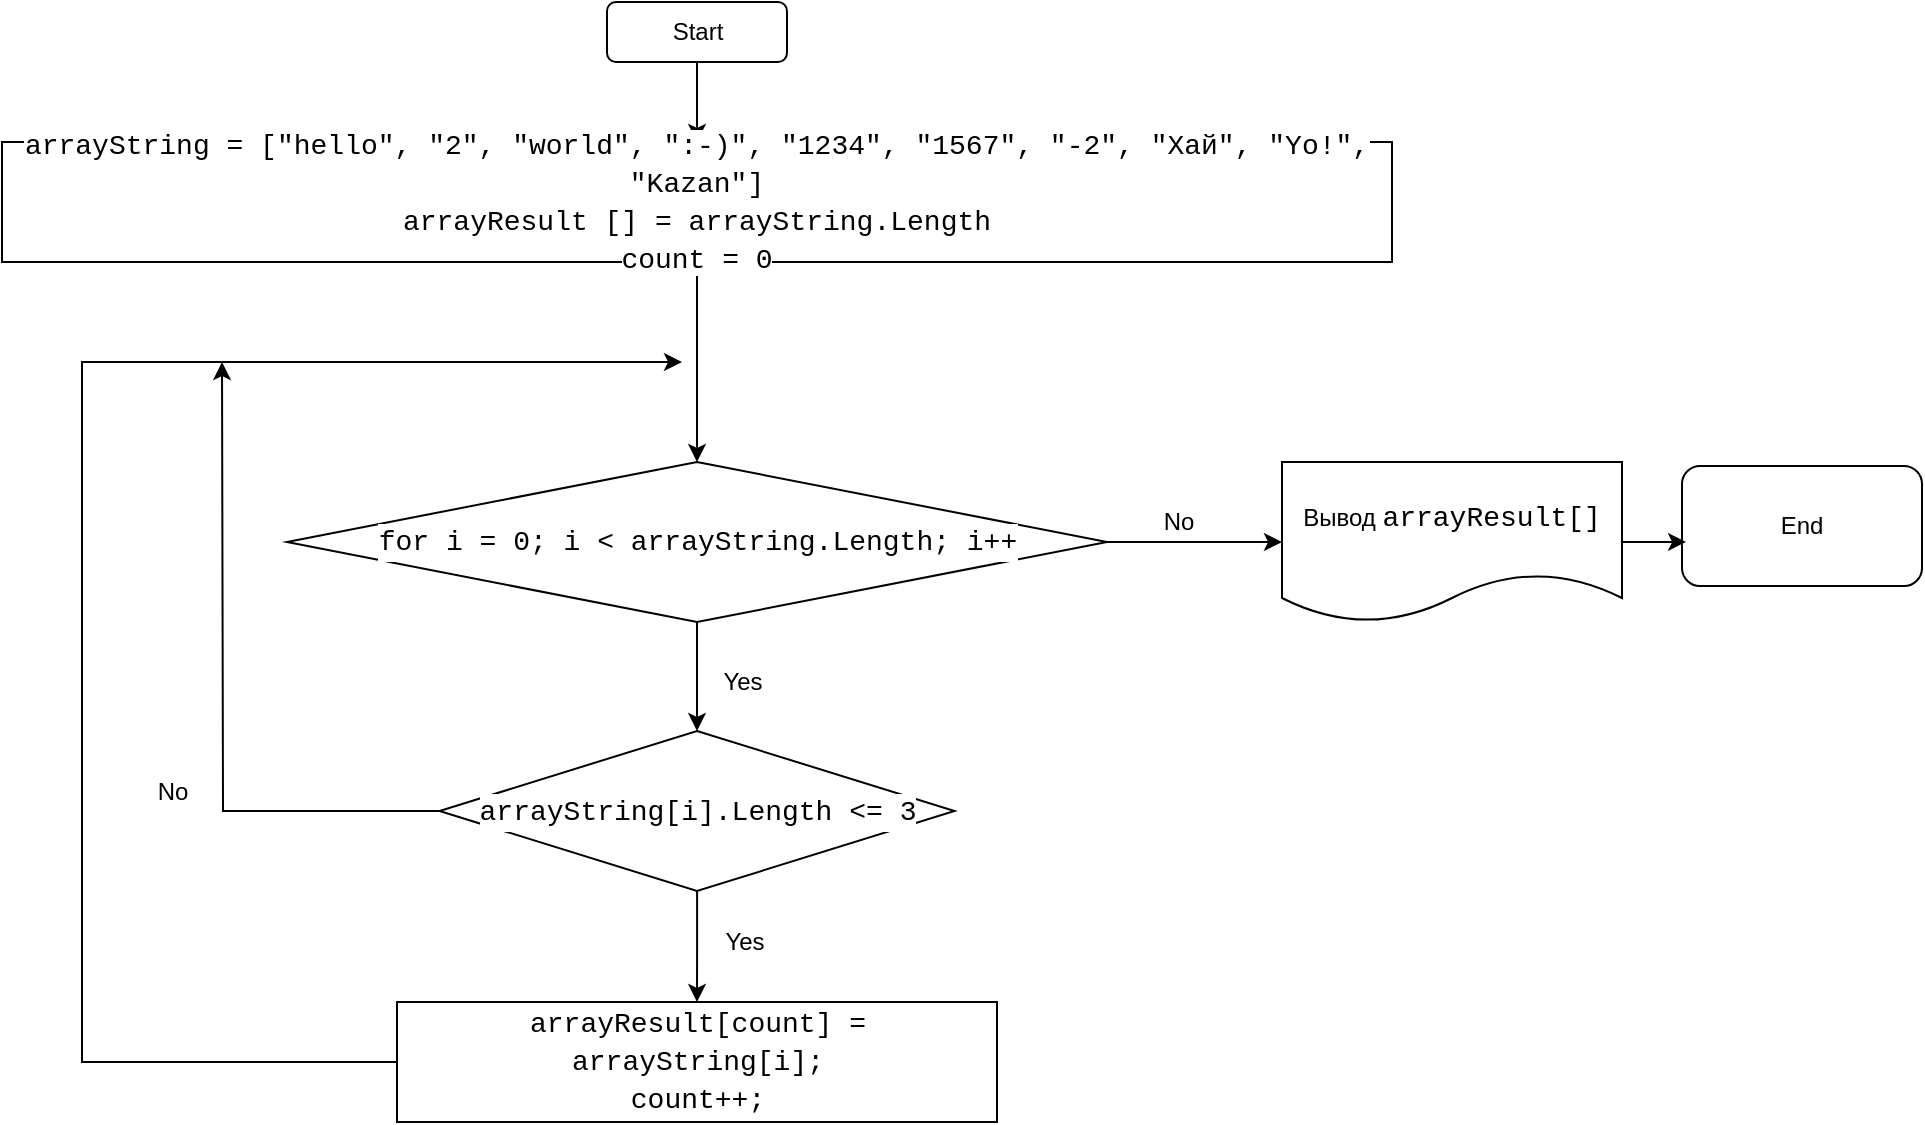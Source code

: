 <mxfile version="19.0.3" type="device"><diagram id="XaC_x5fYalSbmtLN9Lid" name="Страница 1"><mxGraphModel dx="1422" dy="995" grid="1" gridSize="10" guides="1" tooltips="1" connect="1" arrows="1" fold="1" page="1" pageScale="1" pageWidth="827" pageHeight="1169" math="0" shadow="0"><root><mxCell id="0"/><mxCell id="1" parent="0"/><mxCell id="6keqcaIZevcfCrvEcNey-13" style="edgeStyle=orthogonalEdgeStyle;rounded=0;orthogonalLoop=1;jettySize=auto;html=1;fontColor=#000000;entryX=0.5;entryY=0;entryDx=0;entryDy=0;" edge="1" parent="1" source="6keqcaIZevcfCrvEcNey-1" target="6keqcaIZevcfCrvEcNey-4"><mxGeometry relative="1" as="geometry"><mxPoint x="530" y="200" as="targetPoint"/></mxGeometry></mxCell><mxCell id="6keqcaIZevcfCrvEcNey-1" value="Start" style="rounded=1;whiteSpace=wrap;html=1;fillColor=#FFFFFF;" vertex="1" parent="1"><mxGeometry x="462.5" y="180" width="90" height="30" as="geometry"/></mxCell><mxCell id="6keqcaIZevcfCrvEcNey-14" style="edgeStyle=orthogonalEdgeStyle;rounded=0;orthogonalLoop=1;jettySize=auto;html=1;fontColor=#000000;" edge="1" parent="1" source="6keqcaIZevcfCrvEcNey-4" target="6keqcaIZevcfCrvEcNey-5"><mxGeometry relative="1" as="geometry"/></mxCell><mxCell id="6keqcaIZevcfCrvEcNey-4" value="&lt;div style=&quot;font-family: Consolas, &amp;quot;Courier New&amp;quot;, monospace; font-size: 14px; line-height: 19px;&quot;&gt;&lt;span style=&quot;background-color: rgb(255, 255, 255);&quot;&gt;arrayString = [&quot;hello&quot;, &quot;2&quot;, &quot;world&quot;, &quot;:-)&quot;, &quot;1234&quot;, &quot;1567&quot;, &quot;-2&quot;, &quot;Хай&quot;, &quot;Yo!&quot;, &quot;Kazan&quot;]&lt;/span&gt;&lt;/div&gt;&lt;div style=&quot;font-family: Consolas, &amp;quot;Courier New&amp;quot;, monospace; font-size: 14px; line-height: 19px;&quot;&gt;&lt;div style=&quot;line-height: 19px;&quot;&gt;&lt;span style=&quot;background-color: rgb(255, 255, 255);&quot;&gt;arrayResult [] = arrayString.Length&lt;/span&gt;&lt;/div&gt;&lt;div style=&quot;line-height: 19px;&quot;&gt;&lt;div style=&quot;line-height: 19px;&quot;&gt;&lt;span style=&quot;background-color: rgb(255, 255, 255);&quot;&gt;count = 0&lt;/span&gt;&lt;/div&gt;&lt;/div&gt;&lt;/div&gt;" style="rounded=0;whiteSpace=wrap;html=1;fillColor=#FFFFFF;" vertex="1" parent="1"><mxGeometry x="160" y="250" width="695" height="60" as="geometry"/></mxCell><mxCell id="6keqcaIZevcfCrvEcNey-15" style="edgeStyle=orthogonalEdgeStyle;rounded=0;orthogonalLoop=1;jettySize=auto;html=1;entryX=0.5;entryY=0;entryDx=0;entryDy=0;fontColor=#000000;" edge="1" parent="1" source="6keqcaIZevcfCrvEcNey-5" target="6keqcaIZevcfCrvEcNey-6"><mxGeometry relative="1" as="geometry"/></mxCell><mxCell id="6keqcaIZevcfCrvEcNey-20" style="edgeStyle=orthogonalEdgeStyle;rounded=0;orthogonalLoop=1;jettySize=auto;html=1;fontColor=#000000;" edge="1" parent="1" source="6keqcaIZevcfCrvEcNey-5"><mxGeometry relative="1" as="geometry"><mxPoint x="800" y="450" as="targetPoint"/></mxGeometry></mxCell><mxCell id="6keqcaIZevcfCrvEcNey-5" value="&lt;div style=&quot;font-family: Consolas, &amp;quot;Courier New&amp;quot;, monospace; font-size: 14px; line-height: 19px;&quot;&gt;&lt;span style=&quot;background-color: rgb(255, 255, 255);&quot;&gt;for i = 0; i &amp;lt; arrayString.Length; i++&lt;/span&gt;&lt;/div&gt;" style="rhombus;whiteSpace=wrap;html=1;labelBackgroundColor=#FFFFFF;fontColor=#000000;fillColor=#FFFFFF;" vertex="1" parent="1"><mxGeometry x="302.5" y="410" width="410" height="80" as="geometry"/></mxCell><mxCell id="6keqcaIZevcfCrvEcNey-16" style="edgeStyle=orthogonalEdgeStyle;rounded=0;orthogonalLoop=1;jettySize=auto;html=1;entryX=0.5;entryY=0;entryDx=0;entryDy=0;fontColor=#000000;" edge="1" parent="1" source="6keqcaIZevcfCrvEcNey-6" target="6keqcaIZevcfCrvEcNey-7"><mxGeometry relative="1" as="geometry"/></mxCell><mxCell id="6keqcaIZevcfCrvEcNey-19" style="edgeStyle=orthogonalEdgeStyle;rounded=0;orthogonalLoop=1;jettySize=auto;html=1;fontColor=#000000;" edge="1" parent="1" source="6keqcaIZevcfCrvEcNey-6"><mxGeometry relative="1" as="geometry"><mxPoint x="270" y="360" as="targetPoint"/></mxGeometry></mxCell><mxCell id="6keqcaIZevcfCrvEcNey-6" value="&lt;div style=&quot;font-family: Consolas, &amp;quot;Courier New&amp;quot;, monospace; font-size: 14px; line-height: 19px;&quot;&gt;&lt;span style=&quot;background-color: rgb(255, 255, 255);&quot;&gt;arrayString[i].Length &amp;lt;= 3&lt;/span&gt;&lt;/div&gt;" style="rhombus;whiteSpace=wrap;html=1;labelBackgroundColor=#FFFFFF;fontColor=#000000;fillColor=#FFFFFF;" vertex="1" parent="1"><mxGeometry x="378.75" y="544.5" width="257.5" height="80" as="geometry"/></mxCell><mxCell id="6keqcaIZevcfCrvEcNey-17" style="edgeStyle=orthogonalEdgeStyle;rounded=0;orthogonalLoop=1;jettySize=auto;html=1;fontColor=#000000;" edge="1" parent="1" source="6keqcaIZevcfCrvEcNey-7"><mxGeometry relative="1" as="geometry"><mxPoint x="500" y="360" as="targetPoint"/><Array as="points"><mxPoint x="200" y="710"/><mxPoint x="200" y="360"/></Array></mxGeometry></mxCell><mxCell id="6keqcaIZevcfCrvEcNey-7" value="&lt;div style=&quot;font-family: Consolas, &amp;quot;Courier New&amp;quot;, monospace; font-size: 14px; line-height: 19px;&quot;&gt;&lt;div style=&quot;&quot;&gt;&lt;span style=&quot;background-color: rgb(255, 255, 255);&quot;&gt;arrayResult[count] = arrayString[i];&lt;/span&gt;&lt;/div&gt;&lt;div style=&quot;&quot;&gt;&lt;span style=&quot;background-color: rgb(255, 255, 255);&quot;&gt;count++;&lt;/span&gt;&lt;/div&gt;&lt;/div&gt;" style="rounded=0;whiteSpace=wrap;html=1;labelBackgroundColor=#FFFFFF;fontColor=#000000;fillColor=#FFFFFF;" vertex="1" parent="1"><mxGeometry x="357.5" y="680" width="300" height="60" as="geometry"/></mxCell><mxCell id="6keqcaIZevcfCrvEcNey-10" value="End" style="rounded=1;whiteSpace=wrap;html=1;labelBackgroundColor=#FFFFFF;fontColor=#000000;fillColor=#FFFFFF;" vertex="1" parent="1"><mxGeometry x="1000" y="412" width="120" height="60" as="geometry"/></mxCell><mxCell id="6keqcaIZevcfCrvEcNey-21" style="edgeStyle=orthogonalEdgeStyle;rounded=0;orthogonalLoop=1;jettySize=auto;html=1;entryX=0.017;entryY=0.633;entryDx=0;entryDy=0;entryPerimeter=0;fontColor=#000000;" edge="1" parent="1" source="6keqcaIZevcfCrvEcNey-12" target="6keqcaIZevcfCrvEcNey-10"><mxGeometry relative="1" as="geometry"/></mxCell><mxCell id="6keqcaIZevcfCrvEcNey-12" value="&lt;span style=&quot;&quot;&gt;Вывод&amp;nbsp;&lt;/span&gt;&lt;span style=&quot;font-family: Consolas, &amp;quot;Courier New&amp;quot;, monospace; font-size: 14px;&quot;&gt;arrayResult[]&lt;/span&gt;" style="shape=document;whiteSpace=wrap;html=1;boundedLbl=1;labelBackgroundColor=#FFFFFF;fontColor=#000000;fillColor=#FFFFFF;" vertex="1" parent="1"><mxGeometry x="800" y="410" width="170" height="80" as="geometry"/></mxCell><mxCell id="6keqcaIZevcfCrvEcNey-22" value="Yes" style="text;html=1;align=center;verticalAlign=middle;resizable=0;points=[];autosize=1;strokeColor=none;fillColor=none;fontColor=#000000;" vertex="1" parent="1"><mxGeometry x="510" y="510" width="40" height="20" as="geometry"/></mxCell><mxCell id="6keqcaIZevcfCrvEcNey-23" value="No" style="text;html=1;align=center;verticalAlign=middle;resizable=0;points=[];autosize=1;strokeColor=none;fillColor=none;fontColor=#000000;" vertex="1" parent="1"><mxGeometry x="230" y="565" width="30" height="20" as="geometry"/></mxCell><mxCell id="6keqcaIZevcfCrvEcNey-24" value="Yes" style="text;html=1;align=center;verticalAlign=middle;resizable=0;points=[];autosize=1;strokeColor=none;fillColor=none;fontColor=#000000;" vertex="1" parent="1"><mxGeometry x="510.5" y="640" width="40" height="20" as="geometry"/></mxCell><mxCell id="6keqcaIZevcfCrvEcNey-25" value="No" style="text;html=1;align=center;verticalAlign=middle;resizable=0;points=[];autosize=1;strokeColor=none;fillColor=none;fontColor=#000000;" vertex="1" parent="1"><mxGeometry x="732.5" y="430" width="30" height="20" as="geometry"/></mxCell></root></mxGraphModel></diagram></mxfile>